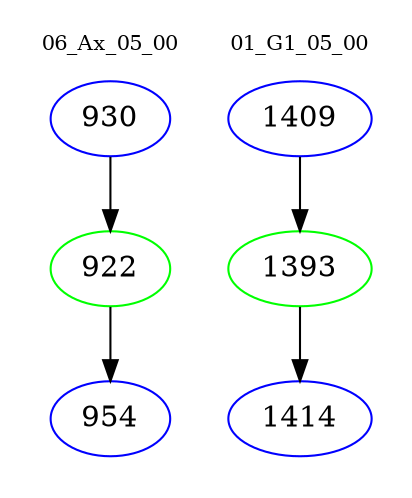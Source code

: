 digraph{
subgraph cluster_0 {
color = white
label = "06_Ax_05_00";
fontsize=10;
T0_930 [label="930", color="blue"]
T0_930 -> T0_922 [color="black"]
T0_922 [label="922", color="green"]
T0_922 -> T0_954 [color="black"]
T0_954 [label="954", color="blue"]
}
subgraph cluster_1 {
color = white
label = "01_G1_05_00";
fontsize=10;
T1_1409 [label="1409", color="blue"]
T1_1409 -> T1_1393 [color="black"]
T1_1393 [label="1393", color="green"]
T1_1393 -> T1_1414 [color="black"]
T1_1414 [label="1414", color="blue"]
}
}
